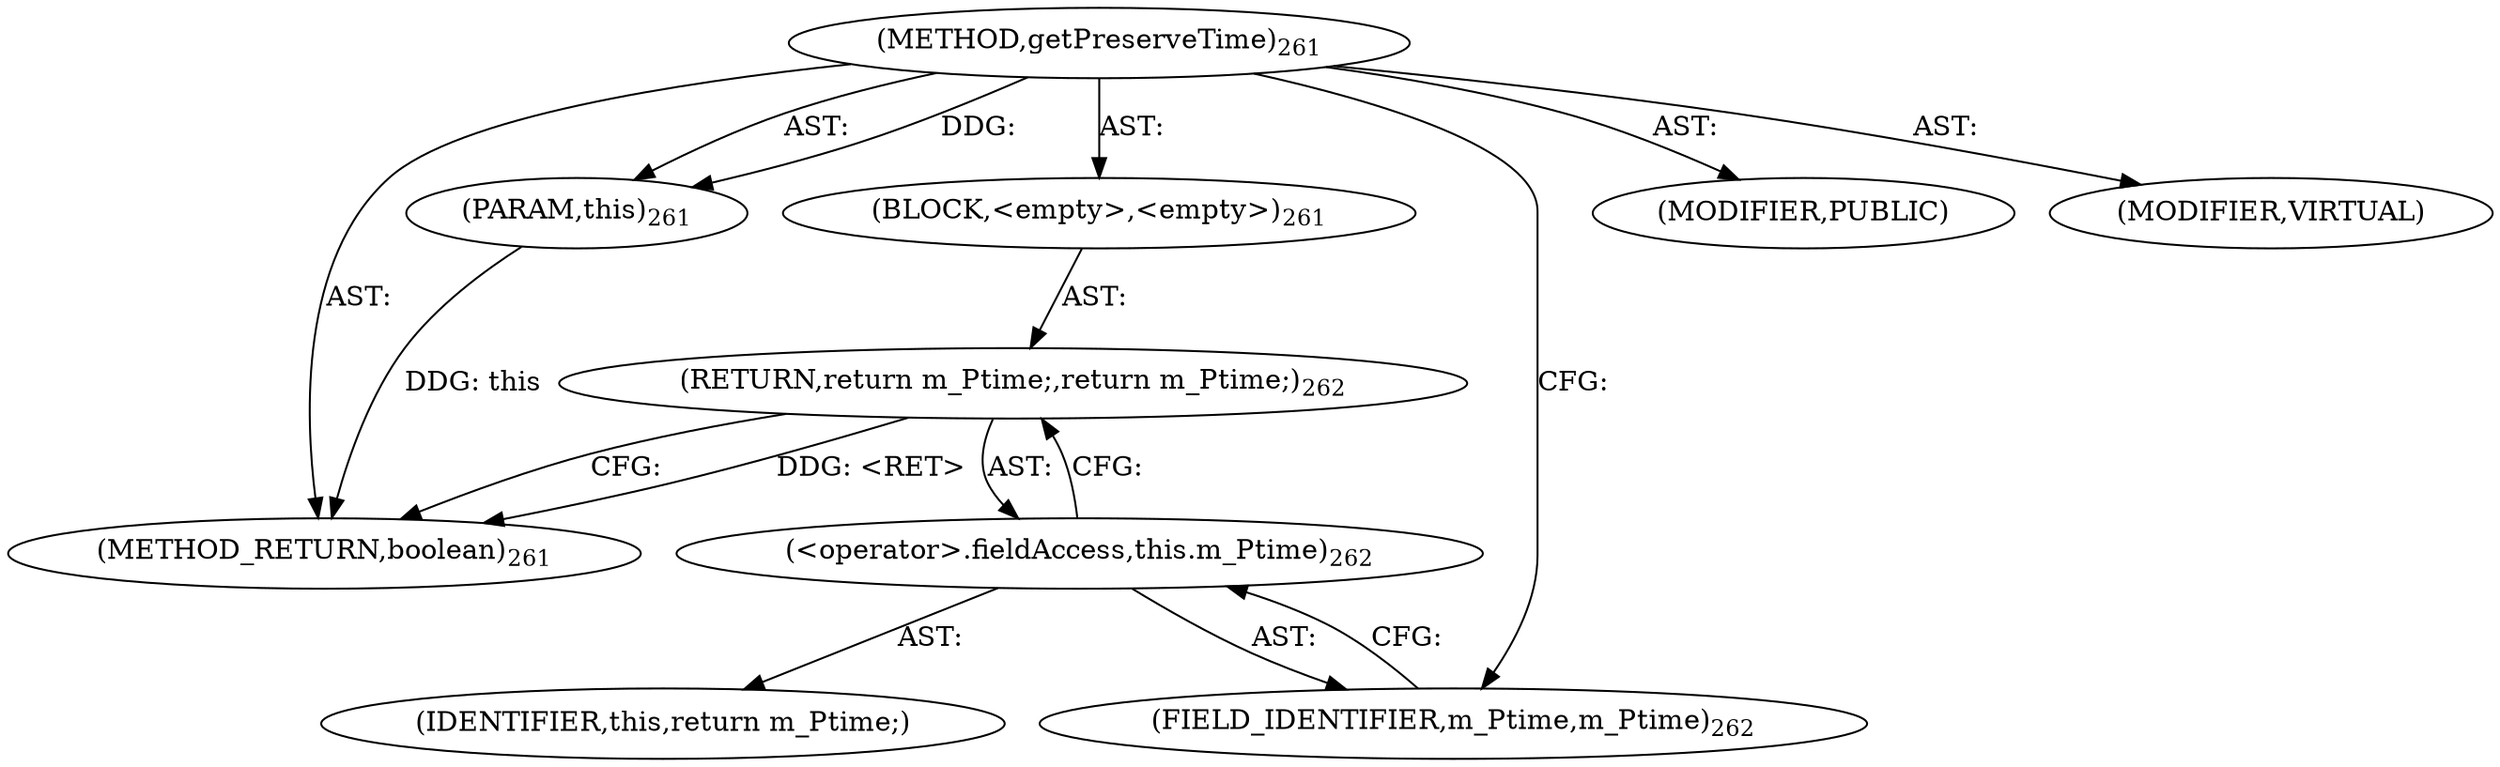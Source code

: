 digraph "getPreserveTime" {  
"111669149705" [label = <(METHOD,getPreserveTime)<SUB>261</SUB>> ]
"115964117008" [label = <(PARAM,this)<SUB>261</SUB>> ]
"25769803796" [label = <(BLOCK,&lt;empty&gt;,&lt;empty&gt;)<SUB>261</SUB>> ]
"146028888067" [label = <(RETURN,return m_Ptime;,return m_Ptime;)<SUB>262</SUB>> ]
"30064771138" [label = <(&lt;operator&gt;.fieldAccess,this.m_Ptime)<SUB>262</SUB>> ]
"68719476794" [label = <(IDENTIFIER,this,return m_Ptime;)> ]
"55834574860" [label = <(FIELD_IDENTIFIER,m_Ptime,m_Ptime)<SUB>262</SUB>> ]
"133143986200" [label = <(MODIFIER,PUBLIC)> ]
"133143986201" [label = <(MODIFIER,VIRTUAL)> ]
"128849018889" [label = <(METHOD_RETURN,boolean)<SUB>261</SUB>> ]
  "111669149705" -> "115964117008"  [ label = "AST: "] 
  "111669149705" -> "25769803796"  [ label = "AST: "] 
  "111669149705" -> "133143986200"  [ label = "AST: "] 
  "111669149705" -> "133143986201"  [ label = "AST: "] 
  "111669149705" -> "128849018889"  [ label = "AST: "] 
  "25769803796" -> "146028888067"  [ label = "AST: "] 
  "146028888067" -> "30064771138"  [ label = "AST: "] 
  "30064771138" -> "68719476794"  [ label = "AST: "] 
  "30064771138" -> "55834574860"  [ label = "AST: "] 
  "146028888067" -> "128849018889"  [ label = "CFG: "] 
  "30064771138" -> "146028888067"  [ label = "CFG: "] 
  "55834574860" -> "30064771138"  [ label = "CFG: "] 
  "111669149705" -> "55834574860"  [ label = "CFG: "] 
  "146028888067" -> "128849018889"  [ label = "DDG: &lt;RET&gt;"] 
  "115964117008" -> "128849018889"  [ label = "DDG: this"] 
  "111669149705" -> "115964117008"  [ label = "DDG: "] 
}
